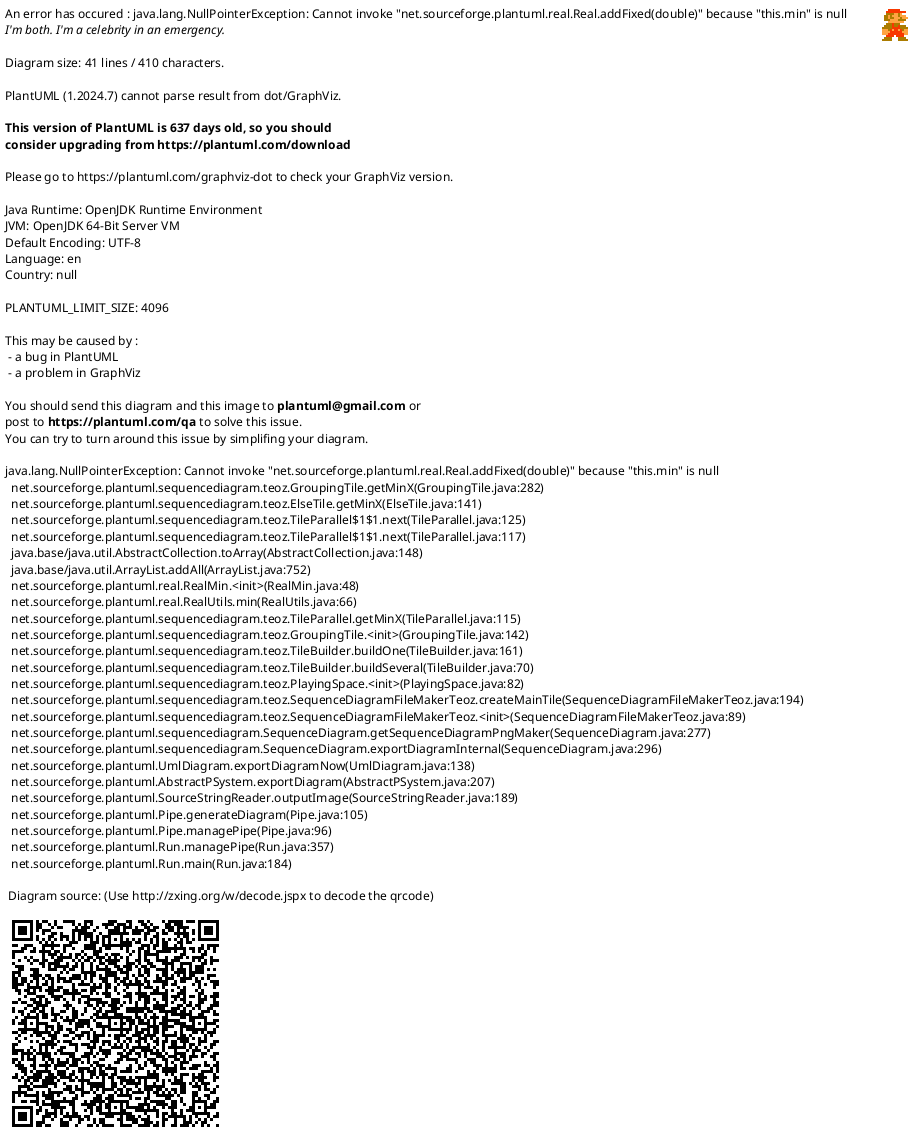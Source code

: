 {
  "sha1": "5afd93arglynrcz1fxmyr4m2b4j06mg",
  "insertion": {
    "when": "2024-05-30T20:48:20.702Z",
    "url": "https://forum.plantuml.net/13010/using-teoz-for-multicast-and-par2-crashes-the-rendering?show=13053#c13053",
    "user": "plantuml@gmail.com"
  }
}
@startuml
!pragma teoz true
skinparam roundcorner 10

title
example of par2 usage
end title

!procedure $getAddr($Answer,$interval)
  HB -> MAC :  Get(*macAddr)
  MAC --> HB : $Answer
!endprocedure

!procedure $putAddr($Addr,$interval)
  R -> MAC :  Put($Addr)
!endprocedure

!procedure $lldp($Source,$Value,$interval)
  $Source -> R :  LLDP($Value)
!endprocedure

hide footbox

box "Device 1" #LightBlue
participant HB
database Storage as MAC
participant R
end box

box "Device 2" #LightGreen
participant C
participant CN
end box

== System Starts ==

par2

$getAddr(0,30)

else

$putAddr("MAC1",135)

else
$lldp("C","MAC1",10)


end
@enduml
